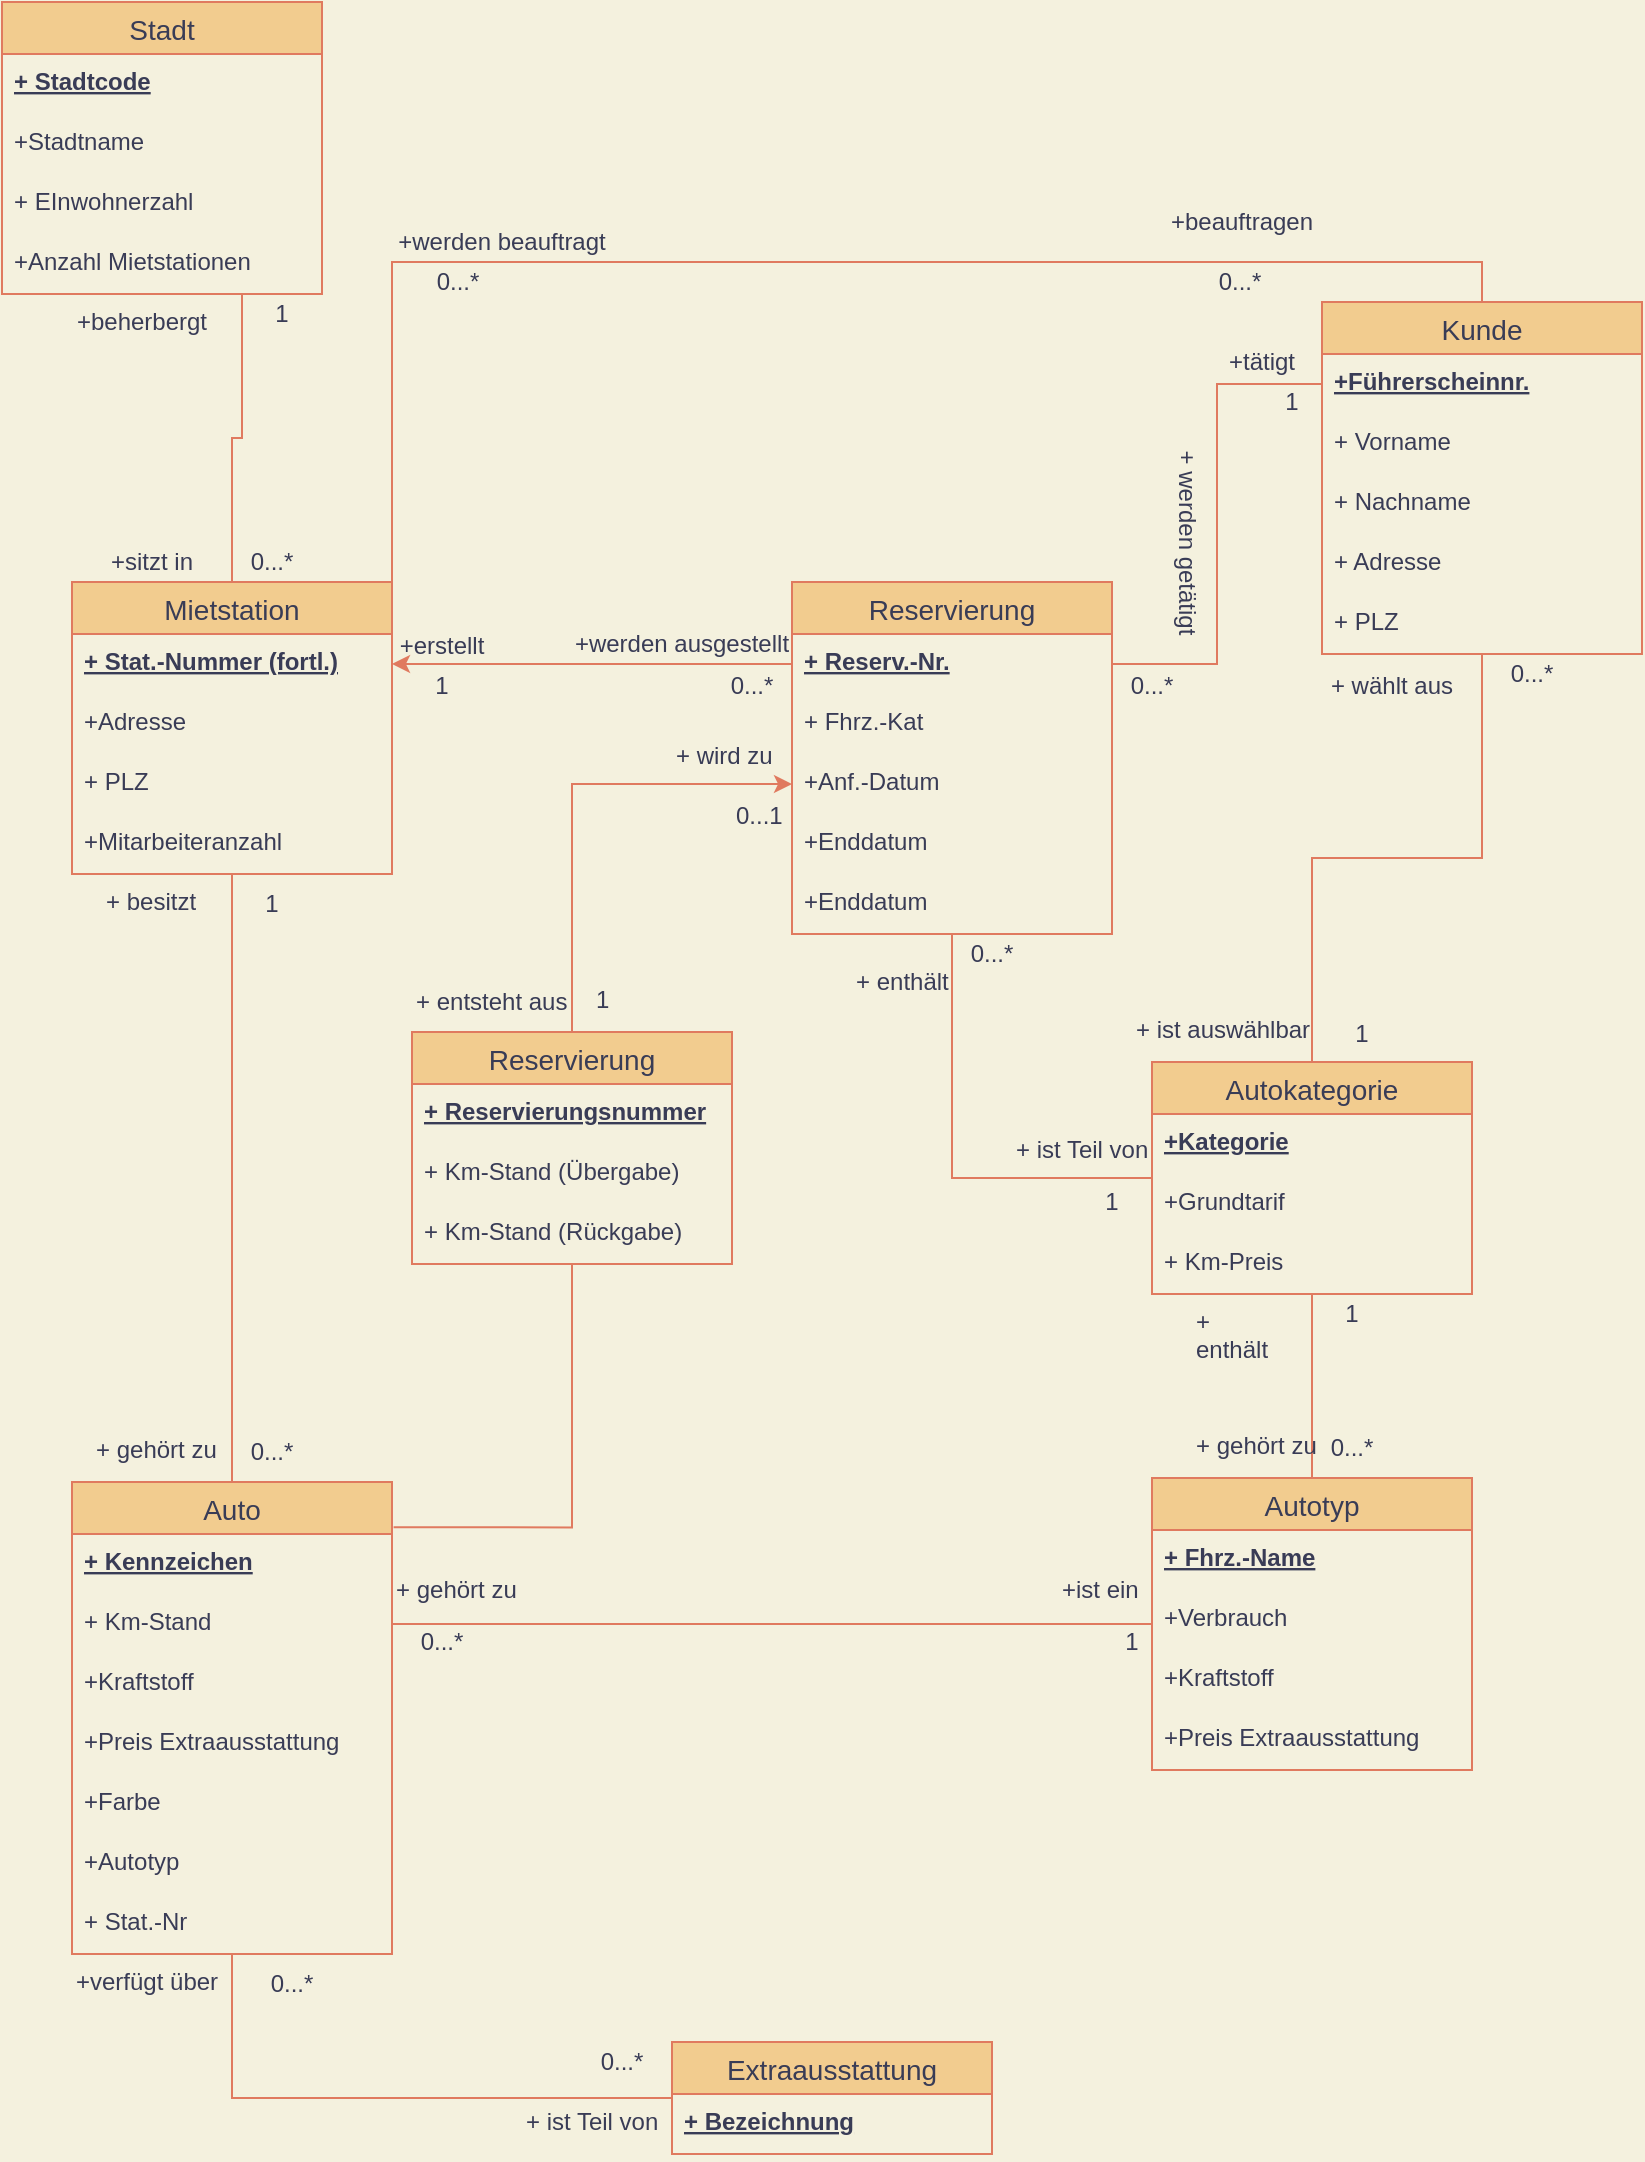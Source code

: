 <mxfile version="14.5.8" type="device"><diagram id="R2lEEEUBdFMjLlhIrx00" name="Page-1"><mxGraphModel dx="1038" dy="575" grid="1" gridSize="10" guides="1" tooltips="1" connect="1" arrows="1" fold="1" page="1" pageScale="1" pageWidth="850" pageHeight="1100" background="#F4F1DE" math="0" shadow="0" extFonts="Permanent Marker^https://fonts.googleapis.com/css?family=Permanent+Marker"><root><mxCell id="0"/><mxCell id="1" parent="0"/><mxCell id="0u0kXkqrHN-oKKxppgpf-33" style="edgeStyle=orthogonalEdgeStyle;rounded=0;orthogonalLoop=1;jettySize=auto;html=1;exitX=0.5;exitY=0;exitDx=0;exitDy=0;entryX=0.75;entryY=1;entryDx=0;entryDy=0;endArrow=none;endFill=0;labelBackgroundColor=#F4F1DE;strokeColor=#E07A5F;fontColor=#393C56;" edge="1" parent="1" source="5bx76Nel_p_gap1hCjr--10" target="5bx76Nel_p_gap1hCjr--18"><mxGeometry relative="1" as="geometry"/></mxCell><mxCell id="5bx76Nel_p_gap1hCjr--10" value="Mietstation" style="swimlane;fontStyle=0;childLayout=stackLayout;horizontal=1;startSize=26;horizontalStack=0;resizeParent=1;resizeParentMax=0;resizeLast=0;collapsible=1;marginBottom=0;align=center;fontSize=14;fillColor=#F2CC8F;strokeColor=#E07A5F;fontColor=#393C56;" parent="1" vertex="1"><mxGeometry x="50" y="300" width="160" height="146" as="geometry"/></mxCell><mxCell id="5bx76Nel_p_gap1hCjr--11" value="+ Stat.-Nummer (fortl.)" style="text;strokeColor=none;fillColor=none;spacingLeft=4;spacingRight=4;overflow=hidden;rotatable=0;points=[[0,0.5],[1,0.5]];portConstraint=eastwest;fontSize=12;fontStyle=5;fontColor=#393C56;" parent="5bx76Nel_p_gap1hCjr--10" vertex="1"><mxGeometry y="26" width="160" height="30" as="geometry"/></mxCell><mxCell id="5bx76Nel_p_gap1hCjr--12" value="+Adresse" style="text;strokeColor=none;fillColor=none;spacingLeft=4;spacingRight=4;overflow=hidden;rotatable=0;points=[[0,0.5],[1,0.5]];portConstraint=eastwest;fontSize=12;fontColor=#393C56;" parent="5bx76Nel_p_gap1hCjr--10" vertex="1"><mxGeometry y="56" width="160" height="30" as="geometry"/></mxCell><mxCell id="5bx76Nel_p_gap1hCjr--13" value="+ PLZ" style="text;strokeColor=none;fillColor=none;spacingLeft=4;spacingRight=4;overflow=hidden;rotatable=0;points=[[0,0.5],[1,0.5]];portConstraint=eastwest;fontSize=12;fontColor=#393C56;" parent="5bx76Nel_p_gap1hCjr--10" vertex="1"><mxGeometry y="86" width="160" height="30" as="geometry"/></mxCell><mxCell id="5bx76Nel_p_gap1hCjr--14" value="+Mitarbeiteranzahl" style="text;strokeColor=none;fillColor=none;spacingLeft=4;spacingRight=4;overflow=hidden;rotatable=0;points=[[0,0.5],[1,0.5]];portConstraint=eastwest;fontSize=12;fontColor=#393C56;" parent="5bx76Nel_p_gap1hCjr--10" vertex="1"><mxGeometry y="116" width="160" height="30" as="geometry"/></mxCell><mxCell id="5bx76Nel_p_gap1hCjr--18" value="Stadt" style="swimlane;fontStyle=0;childLayout=stackLayout;horizontal=1;startSize=26;horizontalStack=0;resizeParent=1;resizeParentMax=0;resizeLast=0;collapsible=1;marginBottom=0;align=center;fontSize=14;fillColor=#F2CC8F;strokeColor=#E07A5F;fontColor=#393C56;" parent="1" vertex="1"><mxGeometry x="15" y="10" width="160" height="146" as="geometry"/></mxCell><mxCell id="5bx76Nel_p_gap1hCjr--19" value="+ Stadtcode" style="text;strokeColor=none;fillColor=none;spacingLeft=4;spacingRight=4;overflow=hidden;rotatable=0;points=[[0,0.5],[1,0.5]];portConstraint=eastwest;fontSize=12;fontStyle=5;fontColor=#393C56;" parent="5bx76Nel_p_gap1hCjr--18" vertex="1"><mxGeometry y="26" width="160" height="30" as="geometry"/></mxCell><mxCell id="5bx76Nel_p_gap1hCjr--20" value="+Stadtname" style="text;strokeColor=none;fillColor=none;spacingLeft=4;spacingRight=4;overflow=hidden;rotatable=0;points=[[0,0.5],[1,0.5]];portConstraint=eastwest;fontSize=12;fontColor=#393C56;" parent="5bx76Nel_p_gap1hCjr--18" vertex="1"><mxGeometry y="56" width="160" height="30" as="geometry"/></mxCell><mxCell id="5bx76Nel_p_gap1hCjr--21" value="+ EInwohnerzahl" style="text;strokeColor=none;fillColor=none;spacingLeft=4;spacingRight=4;overflow=hidden;rotatable=0;points=[[0,0.5],[1,0.5]];portConstraint=eastwest;fontSize=12;fontColor=#393C56;" parent="5bx76Nel_p_gap1hCjr--18" vertex="1"><mxGeometry y="86" width="160" height="30" as="geometry"/></mxCell><mxCell id="5bx76Nel_p_gap1hCjr--22" value="+Anzahl Mietstationen" style="text;strokeColor=none;fillColor=none;spacingLeft=4;spacingRight=4;overflow=hidden;rotatable=0;points=[[0,0.5],[1,0.5]];portConstraint=eastwest;fontSize=12;fontColor=#393C56;" parent="5bx76Nel_p_gap1hCjr--18" vertex="1"><mxGeometry y="116" width="160" height="30" as="geometry"/></mxCell><mxCell id="5bx76Nel_p_gap1hCjr--26" value="+beherbergt" style="text;html=1;strokeColor=none;fillColor=none;align=center;verticalAlign=middle;whiteSpace=wrap;rounded=0;fontColor=#393C56;" parent="1" vertex="1"><mxGeometry x="45" y="160" width="80" height="20" as="geometry"/></mxCell><mxCell id="5bx76Nel_p_gap1hCjr--28" value="+sitzt in" style="text;html=1;strokeColor=none;fillColor=none;align=center;verticalAlign=middle;whiteSpace=wrap;rounded=0;fontColor=#393C56;" parent="1" vertex="1"><mxGeometry x="50" y="280" width="80" height="20" as="geometry"/></mxCell><mxCell id="5bx76Nel_p_gap1hCjr--30" value="0...*" style="text;html=1;strokeColor=none;fillColor=none;align=center;verticalAlign=middle;whiteSpace=wrap;rounded=0;fontColor=#393C56;" parent="1" vertex="1"><mxGeometry x="130" y="280" width="40" height="20" as="geometry"/></mxCell><mxCell id="5bx76Nel_p_gap1hCjr--31" value="1" style="text;html=1;strokeColor=none;fillColor=none;align=center;verticalAlign=middle;whiteSpace=wrap;rounded=0;fontColor=#393C56;" parent="1" vertex="1"><mxGeometry x="135" y="156" width="40" height="20" as="geometry"/></mxCell><mxCell id="5bx76Nel_p_gap1hCjr--46" style="edgeStyle=orthogonalEdgeStyle;rounded=0;orthogonalLoop=1;jettySize=auto;html=1;exitX=0;exitY=0.5;exitDx=0;exitDy=0;entryX=1;entryY=0.5;entryDx=0;entryDy=0;labelBackgroundColor=#F4F1DE;strokeColor=#E07A5F;fontColor=#393C56;" parent="1" source="5bx76Nel_p_gap1hCjr--34" target="5bx76Nel_p_gap1hCjr--11" edge="1"><mxGeometry relative="1" as="geometry"><mxPoint x="127" y="446" as="targetPoint"/></mxGeometry></mxCell><mxCell id="5bx76Nel_p_gap1hCjr--33" value="Reservierung" style="swimlane;fontStyle=0;childLayout=stackLayout;horizontal=1;startSize=26;horizontalStack=0;resizeParent=1;resizeParentMax=0;resizeLast=0;collapsible=1;marginBottom=0;align=center;fontSize=14;fillColor=#F2CC8F;strokeColor=#E07A5F;fontColor=#393C56;" parent="1" vertex="1"><mxGeometry x="410" y="300" width="160" height="176" as="geometry"/></mxCell><mxCell id="5bx76Nel_p_gap1hCjr--34" value="+ Reserv.-Nr." style="text;strokeColor=none;fillColor=none;spacingLeft=4;spacingRight=4;overflow=hidden;rotatable=0;points=[[0,0.5],[1,0.5]];portConstraint=eastwest;fontSize=12;fontStyle=5;fontColor=#393C56;" parent="5bx76Nel_p_gap1hCjr--33" vertex="1"><mxGeometry y="26" width="160" height="30" as="geometry"/></mxCell><mxCell id="5bx76Nel_p_gap1hCjr--35" value="+ Fhrz.-Kat" style="text;strokeColor=none;fillColor=none;spacingLeft=4;spacingRight=4;overflow=hidden;rotatable=0;points=[[0,0.5],[1,0.5]];portConstraint=eastwest;fontSize=12;fontColor=#393C56;" parent="5bx76Nel_p_gap1hCjr--33" vertex="1"><mxGeometry y="56" width="160" height="30" as="geometry"/></mxCell><mxCell id="5bx76Nel_p_gap1hCjr--36" value="+Anf.-Datum" style="text;strokeColor=none;fillColor=none;spacingLeft=4;spacingRight=4;overflow=hidden;rotatable=0;points=[[0,0.5],[1,0.5]];portConstraint=eastwest;fontSize=12;fontColor=#393C56;" parent="5bx76Nel_p_gap1hCjr--33" vertex="1"><mxGeometry y="86" width="160" height="30" as="geometry"/></mxCell><mxCell id="5bx76Nel_p_gap1hCjr--37" value="+Enddatum&#xA;" style="text;strokeColor=none;fillColor=none;spacingLeft=4;spacingRight=4;overflow=hidden;rotatable=0;points=[[0,0.5],[1,0.5]];portConstraint=eastwest;fontSize=12;fontColor=#393C56;" parent="5bx76Nel_p_gap1hCjr--33" vertex="1"><mxGeometry y="116" width="160" height="30" as="geometry"/></mxCell><mxCell id="5bx76Nel_p_gap1hCjr--38" value="+Enddatum&#xA;" style="text;strokeColor=none;fillColor=none;spacingLeft=4;spacingRight=4;overflow=hidden;rotatable=0;points=[[0,0.5],[1,0.5]];portConstraint=eastwest;fontSize=12;fontColor=#393C56;" parent="5bx76Nel_p_gap1hCjr--33" vertex="1"><mxGeometry y="146" width="160" height="30" as="geometry"/></mxCell><mxCell id="5bx76Nel_p_gap1hCjr--42" value="0...*" style="text;html=1;strokeColor=none;fillColor=none;align=center;verticalAlign=middle;whiteSpace=wrap;rounded=0;fontColor=#393C56;" parent="1" vertex="1"><mxGeometry x="370" y="342" width="40" height="20" as="geometry"/></mxCell><mxCell id="5bx76Nel_p_gap1hCjr--47" value="1" style="text;html=1;strokeColor=none;fillColor=none;align=center;verticalAlign=middle;whiteSpace=wrap;rounded=0;fontColor=#393C56;" parent="1" vertex="1"><mxGeometry x="220" y="342" width="30" height="20" as="geometry"/></mxCell><mxCell id="5bx76Nel_p_gap1hCjr--48" value="+erstellt" style="text;html=1;strokeColor=none;fillColor=none;align=center;verticalAlign=middle;whiteSpace=wrap;rounded=0;fontColor=#393C56;" parent="1" vertex="1"><mxGeometry x="210" y="322" width="50" height="20" as="geometry"/></mxCell><mxCell id="5bx76Nel_p_gap1hCjr--49" value="+werden ausgestellt" style="text;html=1;strokeColor=none;fillColor=none;align=center;verticalAlign=middle;whiteSpace=wrap;rounded=0;fontColor=#393C56;" parent="1" vertex="1"><mxGeometry x="300" y="320" width="110" height="22" as="geometry"/></mxCell><mxCell id="0u0kXkqrHN-oKKxppgpf-29" style="edgeStyle=orthogonalEdgeStyle;rounded=0;orthogonalLoop=1;jettySize=auto;html=1;exitX=0.5;exitY=0;exitDx=0;exitDy=0;entryX=1;entryY=0;entryDx=0;entryDy=0;endArrow=none;endFill=0;labelBackgroundColor=#F4F1DE;strokeColor=#E07A5F;fontColor=#393C56;" edge="1" parent="1" source="5bx76Nel_p_gap1hCjr--51" target="5bx76Nel_p_gap1hCjr--10"><mxGeometry relative="1" as="geometry"/></mxCell><mxCell id="5bx76Nel_p_gap1hCjr--51" value="Kunde" style="swimlane;fontStyle=0;childLayout=stackLayout;horizontal=1;startSize=26;horizontalStack=0;resizeParent=1;resizeParentMax=0;resizeLast=0;collapsible=1;marginBottom=0;align=center;fontSize=14;fillColor=#F2CC8F;strokeColor=#E07A5F;fontColor=#393C56;" parent="1" vertex="1"><mxGeometry x="675" y="160" width="160" height="176" as="geometry"/></mxCell><mxCell id="5bx76Nel_p_gap1hCjr--52" value="+Führerscheinnr." style="text;strokeColor=none;fillColor=none;spacingLeft=4;spacingRight=4;overflow=hidden;rotatable=0;points=[[0,0.5],[1,0.5]];portConstraint=eastwest;fontSize=12;fontStyle=5;fontColor=#393C56;" parent="5bx76Nel_p_gap1hCjr--51" vertex="1"><mxGeometry y="26" width="160" height="30" as="geometry"/></mxCell><mxCell id="5bx76Nel_p_gap1hCjr--53" value="+ Vorname" style="text;strokeColor=none;fillColor=none;spacingLeft=4;spacingRight=4;overflow=hidden;rotatable=0;points=[[0,0.5],[1,0.5]];portConstraint=eastwest;fontSize=12;fontColor=#393C56;" parent="5bx76Nel_p_gap1hCjr--51" vertex="1"><mxGeometry y="56" width="160" height="30" as="geometry"/></mxCell><mxCell id="5bx76Nel_p_gap1hCjr--54" value="+ Nachname" style="text;strokeColor=none;fillColor=none;spacingLeft=4;spacingRight=4;overflow=hidden;rotatable=0;points=[[0,0.5],[1,0.5]];portConstraint=eastwest;fontSize=12;fontColor=#393C56;" parent="5bx76Nel_p_gap1hCjr--51" vertex="1"><mxGeometry y="86" width="160" height="30" as="geometry"/></mxCell><mxCell id="5bx76Nel_p_gap1hCjr--55" value="+ Adresse" style="text;strokeColor=none;fillColor=none;spacingLeft=4;spacingRight=4;overflow=hidden;rotatable=0;points=[[0,0.5],[1,0.5]];portConstraint=eastwest;fontSize=12;fontColor=#393C56;" parent="5bx76Nel_p_gap1hCjr--51" vertex="1"><mxGeometry y="116" width="160" height="30" as="geometry"/></mxCell><mxCell id="5bx76Nel_p_gap1hCjr--56" value="+ PLZ" style="text;strokeColor=none;fillColor=none;spacingLeft=4;spacingRight=4;overflow=hidden;rotatable=0;points=[[0,0.5],[1,0.5]];portConstraint=eastwest;fontSize=12;fontColor=#393C56;" parent="5bx76Nel_p_gap1hCjr--51" vertex="1"><mxGeometry y="146" width="160" height="30" as="geometry"/></mxCell><mxCell id="5bx76Nel_p_gap1hCjr--57" style="edgeStyle=orthogonalEdgeStyle;rounded=0;orthogonalLoop=1;jettySize=auto;html=1;exitX=0;exitY=0.5;exitDx=0;exitDy=0;endArrow=none;endFill=0;labelBackgroundColor=#F4F1DE;strokeColor=#E07A5F;fontColor=#393C56;" parent="1" source="5bx76Nel_p_gap1hCjr--52" target="5bx76Nel_p_gap1hCjr--34" edge="1"><mxGeometry relative="1" as="geometry"/></mxCell><mxCell id="5bx76Nel_p_gap1hCjr--58" value="+tätigt" style="text;html=1;strokeColor=none;fillColor=none;align=center;verticalAlign=middle;whiteSpace=wrap;rounded=0;fontColor=#393C56;" parent="1" vertex="1"><mxGeometry x="620" y="180" width="50" height="20" as="geometry"/></mxCell><mxCell id="5bx76Nel_p_gap1hCjr--59" value="0...*" style="text;html=1;strokeColor=none;fillColor=none;align=center;verticalAlign=middle;whiteSpace=wrap;rounded=0;fontColor=#393C56;" parent="1" vertex="1"><mxGeometry x="570" y="342" width="40" height="20" as="geometry"/></mxCell><mxCell id="5bx76Nel_p_gap1hCjr--60" value="1" style="text;html=1;strokeColor=none;fillColor=none;align=center;verticalAlign=middle;whiteSpace=wrap;rounded=0;fontColor=#393C56;" parent="1" vertex="1"><mxGeometry x="645" y="200" width="30" height="20" as="geometry"/></mxCell><mxCell id="5bx76Nel_p_gap1hCjr--62" value="+ werden getätigt" style="text;html=1;strokeColor=none;fillColor=none;align=center;verticalAlign=middle;whiteSpace=wrap;rounded=0;rotation=90;fontColor=#393C56;" parent="1" vertex="1"><mxGeometry x="557.5" y="270" width="100" height="20" as="geometry"/></mxCell><mxCell id="5bx76Nel_p_gap1hCjr--65" value="+werden beauftragt" style="text;html=1;strokeColor=none;fillColor=none;align=center;verticalAlign=middle;whiteSpace=wrap;rounded=0;fontColor=#393C56;" parent="1" vertex="1"><mxGeometry x="210" y="120" width="110" height="20" as="geometry"/></mxCell><mxCell id="5bx76Nel_p_gap1hCjr--66" value="0...*" style="text;html=1;strokeColor=none;fillColor=none;align=center;verticalAlign=middle;whiteSpace=wrap;rounded=0;fontColor=#393C56;" parent="1" vertex="1"><mxGeometry x="222.5" y="140" width="40" height="20" as="geometry"/></mxCell><mxCell id="5bx76Nel_p_gap1hCjr--67" value="0...*" style="text;html=1;strokeColor=none;fillColor=none;align=center;verticalAlign=middle;whiteSpace=wrap;rounded=0;fontColor=#393C56;" parent="1" vertex="1"><mxGeometry x="613.75" y="140" width="40" height="20" as="geometry"/></mxCell><mxCell id="5bx76Nel_p_gap1hCjr--68" value="+beauftragen" style="text;html=1;strokeColor=none;fillColor=none;align=center;verticalAlign=middle;whiteSpace=wrap;rounded=0;fontColor=#393C56;" parent="1" vertex="1"><mxGeometry x="595" y="110" width="80" height="20" as="geometry"/></mxCell><mxCell id="5bx76Nel_p_gap1hCjr--78" style="edgeStyle=orthogonalEdgeStyle;rounded=0;orthogonalLoop=1;jettySize=auto;html=1;entryX=0.5;entryY=1;entryDx=0;entryDy=0;endArrow=none;endFill=0;labelBackgroundColor=#F4F1DE;strokeColor=#E07A5F;fontColor=#393C56;" parent="1" source="5bx76Nel_p_gap1hCjr--69" target="5bx76Nel_p_gap1hCjr--33" edge="1"><mxGeometry relative="1" as="geometry"/></mxCell><mxCell id="5bx76Nel_p_gap1hCjr--69" value="Autokategorie" style="swimlane;fontStyle=0;childLayout=stackLayout;horizontal=1;startSize=26;horizontalStack=0;resizeParent=1;resizeParentMax=0;resizeLast=0;collapsible=1;marginBottom=0;align=center;fontSize=14;fillColor=#F2CC8F;strokeColor=#E07A5F;fontColor=#393C56;" parent="1" vertex="1"><mxGeometry x="590" y="540" width="160" height="116" as="geometry"/></mxCell><mxCell id="5bx76Nel_p_gap1hCjr--70" value="+Kategorie" style="text;strokeColor=none;fillColor=none;spacingLeft=4;spacingRight=4;overflow=hidden;rotatable=0;points=[[0,0.5],[1,0.5]];portConstraint=eastwest;fontSize=12;fontStyle=5;fontColor=#393C56;" parent="5bx76Nel_p_gap1hCjr--69" vertex="1"><mxGeometry y="26" width="160" height="30" as="geometry"/></mxCell><mxCell id="5bx76Nel_p_gap1hCjr--71" value="+Grundtarif" style="text;strokeColor=none;fillColor=none;spacingLeft=4;spacingRight=4;overflow=hidden;rotatable=0;points=[[0,0.5],[1,0.5]];portConstraint=eastwest;fontSize=12;fontColor=#393C56;" parent="5bx76Nel_p_gap1hCjr--69" vertex="1"><mxGeometry y="56" width="160" height="30" as="geometry"/></mxCell><mxCell id="5bx76Nel_p_gap1hCjr--72" value="+ Km-Preis" style="text;strokeColor=none;fillColor=none;spacingLeft=4;spacingRight=4;overflow=hidden;rotatable=0;points=[[0,0.5],[1,0.5]];portConstraint=eastwest;fontSize=12;fontColor=#393C56;" parent="5bx76Nel_p_gap1hCjr--69" vertex="1"><mxGeometry y="86" width="160" height="30" as="geometry"/></mxCell><mxCell id="5bx76Nel_p_gap1hCjr--85" style="edgeStyle=orthogonalEdgeStyle;rounded=0;orthogonalLoop=1;jettySize=auto;html=1;exitX=0.5;exitY=0;exitDx=0;exitDy=0;entryX=0.5;entryY=1;entryDx=0;entryDy=0;endArrow=none;endFill=0;startArrow=none;startFill=0;labelBackgroundColor=#F4F1DE;strokeColor=#E07A5F;fontColor=#393C56;" parent="1" source="5bx76Nel_p_gap1hCjr--73" target="5bx76Nel_p_gap1hCjr--69" edge="1"><mxGeometry relative="1" as="geometry"/></mxCell><mxCell id="5bx76Nel_p_gap1hCjr--73" value="Autotyp" style="swimlane;fontStyle=0;childLayout=stackLayout;horizontal=1;startSize=26;horizontalStack=0;resizeParent=1;resizeParentMax=0;resizeLast=0;collapsible=1;marginBottom=0;align=center;fontSize=14;fillColor=#F2CC8F;strokeColor=#E07A5F;fontColor=#393C56;" parent="1" vertex="1"><mxGeometry x="590" y="748" width="160" height="146" as="geometry"/></mxCell><mxCell id="5bx76Nel_p_gap1hCjr--74" value="+ Fhrz.-Name" style="text;strokeColor=none;fillColor=none;spacingLeft=4;spacingRight=4;overflow=hidden;rotatable=0;points=[[0,0.5],[1,0.5]];portConstraint=eastwest;fontSize=12;fontStyle=5;fontColor=#393C56;" parent="5bx76Nel_p_gap1hCjr--73" vertex="1"><mxGeometry y="26" width="160" height="30" as="geometry"/></mxCell><mxCell id="5bx76Nel_p_gap1hCjr--75" value="+Verbrauch" style="text;strokeColor=none;fillColor=none;spacingLeft=4;spacingRight=4;overflow=hidden;rotatable=0;points=[[0,0.5],[1,0.5]];portConstraint=eastwest;fontSize=12;fontColor=#393C56;" parent="5bx76Nel_p_gap1hCjr--73" vertex="1"><mxGeometry y="56" width="160" height="30" as="geometry"/></mxCell><mxCell id="5bx76Nel_p_gap1hCjr--76" value="+Kraftstoff" style="text;strokeColor=none;fillColor=none;spacingLeft=4;spacingRight=4;overflow=hidden;rotatable=0;points=[[0,0.5],[1,0.5]];portConstraint=eastwest;fontSize=12;fontColor=#393C56;" parent="5bx76Nel_p_gap1hCjr--73" vertex="1"><mxGeometry y="86" width="160" height="30" as="geometry"/></mxCell><mxCell id="5bx76Nel_p_gap1hCjr--77" value="+Preis Extraausstattung" style="text;strokeColor=none;fillColor=none;spacingLeft=4;spacingRight=4;overflow=hidden;rotatable=0;points=[[0,0.5],[1,0.5]];portConstraint=eastwest;fontSize=12;fontColor=#393C56;" parent="5bx76Nel_p_gap1hCjr--73" vertex="1"><mxGeometry y="116" width="160" height="30" as="geometry"/></mxCell><mxCell id="5bx76Nel_p_gap1hCjr--80" style="edgeStyle=orthogonalEdgeStyle;rounded=0;orthogonalLoop=1;jettySize=auto;html=1;entryX=0.5;entryY=1;entryDx=0;entryDy=0;endArrow=none;endFill=0;labelBackgroundColor=#F4F1DE;strokeColor=#E07A5F;fontColor=#393C56;" parent="1" source="5bx76Nel_p_gap1hCjr--69" target="5bx76Nel_p_gap1hCjr--51" edge="1"><mxGeometry relative="1" as="geometry"/></mxCell><mxCell id="5bx76Nel_p_gap1hCjr--81" value="+ wählt aus" style="text;html=1;strokeColor=none;fillColor=none;align=center;verticalAlign=middle;whiteSpace=wrap;rounded=0;fontColor=#393C56;" parent="1" vertex="1"><mxGeometry x="675" y="342" width="70" height="20" as="geometry"/></mxCell><mxCell id="5bx76Nel_p_gap1hCjr--82" value="1" style="text;html=1;strokeColor=none;fillColor=none;align=center;verticalAlign=middle;whiteSpace=wrap;rounded=0;fontColor=#393C56;" parent="1" vertex="1"><mxGeometry x="675" y="516" width="40" height="20" as="geometry"/></mxCell><mxCell id="5bx76Nel_p_gap1hCjr--83" value="+ ist auswählbar" style="text;whiteSpace=wrap;html=1;fontColor=#393C56;" parent="1" vertex="1"><mxGeometry x="580" y="510" width="90" height="30" as="geometry"/></mxCell><mxCell id="5bx76Nel_p_gap1hCjr--84" value="0...*" style="text;html=1;strokeColor=none;fillColor=none;align=center;verticalAlign=middle;whiteSpace=wrap;rounded=0;fontColor=#393C56;" parent="1" vertex="1"><mxGeometry x="760" y="336" width="40" height="20" as="geometry"/></mxCell><mxCell id="5bx76Nel_p_gap1hCjr--86" value="+ besitzt" style="text;whiteSpace=wrap;html=1;fontColor=#393C56;" parent="1" vertex="1"><mxGeometry x="65" y="446" width="60" height="30" as="geometry"/></mxCell><mxCell id="5bx76Nel_p_gap1hCjr--88" value="+ ist Teil von" style="text;whiteSpace=wrap;html=1;fontColor=#393C56;" parent="1" vertex="1"><mxGeometry x="520" y="570" width="70" height="30" as="geometry"/></mxCell><mxCell id="5bx76Nel_p_gap1hCjr--90" value="1" style="text;html=1;strokeColor=none;fillColor=none;align=center;verticalAlign=middle;whiteSpace=wrap;rounded=0;fontColor=#393C56;" parent="1" vertex="1"><mxGeometry x="550" y="600" width="40" height="20" as="geometry"/></mxCell><mxCell id="5bx76Nel_p_gap1hCjr--91" value="0...*" style="text;html=1;strokeColor=none;fillColor=none;align=center;verticalAlign=middle;whiteSpace=wrap;rounded=0;fontColor=#393C56;" parent="1" vertex="1"><mxGeometry x="490" y="476" width="40" height="20" as="geometry"/></mxCell><mxCell id="5bx76Nel_p_gap1hCjr--97" style="edgeStyle=orthogonalEdgeStyle;rounded=0;orthogonalLoop=1;jettySize=auto;html=1;startArrow=none;startFill=0;endArrow=none;endFill=0;labelBackgroundColor=#F4F1DE;strokeColor=#E07A5F;fontColor=#393C56;" parent="1" source="5bx76Nel_p_gap1hCjr--92" target="5bx76Nel_p_gap1hCjr--98" edge="1"><mxGeometry relative="1" as="geometry"/></mxCell><mxCell id="5bx76Nel_p_gap1hCjr--92" value="Extraausstattung" style="swimlane;fontStyle=0;childLayout=stackLayout;horizontal=1;startSize=26;horizontalStack=0;resizeParent=1;resizeParentMax=0;resizeLast=0;collapsible=1;marginBottom=0;align=center;fontSize=14;fillColor=#F2CC8F;strokeColor=#E07A5F;fontColor=#393C56;" parent="1" vertex="1"><mxGeometry x="350" y="1030" width="160" height="56" as="geometry"/></mxCell><mxCell id="5bx76Nel_p_gap1hCjr--93" value="+ Bezeichnung" style="text;strokeColor=none;fillColor=none;spacingLeft=4;spacingRight=4;overflow=hidden;rotatable=0;points=[[0,0.5],[1,0.5]];portConstraint=eastwest;fontSize=12;fontStyle=5;fontColor=#393C56;" parent="5bx76Nel_p_gap1hCjr--92" vertex="1"><mxGeometry y="26" width="160" height="30" as="geometry"/></mxCell><mxCell id="5bx76Nel_p_gap1hCjr--103" style="edgeStyle=orthogonalEdgeStyle;rounded=0;orthogonalLoop=1;jettySize=auto;html=1;exitX=0.5;exitY=0;exitDx=0;exitDy=0;startArrow=none;startFill=0;endArrow=none;endFill=0;labelBackgroundColor=#F4F1DE;strokeColor=#E07A5F;fontColor=#393C56;" parent="1" source="5bx76Nel_p_gap1hCjr--98" target="5bx76Nel_p_gap1hCjr--10" edge="1"><mxGeometry relative="1" as="geometry"/></mxCell><mxCell id="5bx76Nel_p_gap1hCjr--98" value="Auto" style="swimlane;fontStyle=0;childLayout=stackLayout;horizontal=1;startSize=26;horizontalStack=0;resizeParent=1;resizeParentMax=0;resizeLast=0;collapsible=1;marginBottom=0;align=center;fontSize=14;fillColor=#F2CC8F;strokeColor=#E07A5F;fontColor=#393C56;" parent="1" vertex="1"><mxGeometry x="50" y="750" width="160" height="236" as="geometry"/></mxCell><mxCell id="5bx76Nel_p_gap1hCjr--99" value="+ Kennzeichen" style="text;strokeColor=none;fillColor=none;spacingLeft=4;spacingRight=4;overflow=hidden;rotatable=0;points=[[0,0.5],[1,0.5]];portConstraint=eastwest;fontSize=12;fontStyle=5;fontColor=#393C56;" parent="5bx76Nel_p_gap1hCjr--98" vertex="1"><mxGeometry y="26" width="160" height="30" as="geometry"/></mxCell><mxCell id="5bx76Nel_p_gap1hCjr--100" value="+ Km-Stand" style="text;strokeColor=none;fillColor=none;spacingLeft=4;spacingRight=4;overflow=hidden;rotatable=0;points=[[0,0.5],[1,0.5]];portConstraint=eastwest;fontSize=12;fontColor=#393C56;" parent="5bx76Nel_p_gap1hCjr--98" vertex="1"><mxGeometry y="56" width="160" height="30" as="geometry"/></mxCell><mxCell id="5bx76Nel_p_gap1hCjr--101" value="+Kraftstoff" style="text;strokeColor=none;fillColor=none;spacingLeft=4;spacingRight=4;overflow=hidden;rotatable=0;points=[[0,0.5],[1,0.5]];portConstraint=eastwest;fontSize=12;fontColor=#393C56;" parent="5bx76Nel_p_gap1hCjr--98" vertex="1"><mxGeometry y="86" width="160" height="30" as="geometry"/></mxCell><mxCell id="5bx76Nel_p_gap1hCjr--102" value="+Preis Extraausstattung" style="text;strokeColor=none;fillColor=none;spacingLeft=4;spacingRight=4;overflow=hidden;rotatable=0;points=[[0,0.5],[1,0.5]];portConstraint=eastwest;fontSize=12;fontColor=#393C56;" parent="5bx76Nel_p_gap1hCjr--98" vertex="1"><mxGeometry y="116" width="160" height="30" as="geometry"/></mxCell><mxCell id="0u0kXkqrHN-oKKxppgpf-24" value="+Farbe" style="text;strokeColor=none;fillColor=none;spacingLeft=4;spacingRight=4;overflow=hidden;rotatable=0;points=[[0,0.5],[1,0.5]];portConstraint=eastwest;fontSize=12;fontColor=#393C56;" vertex="1" parent="5bx76Nel_p_gap1hCjr--98"><mxGeometry y="146" width="160" height="30" as="geometry"/></mxCell><mxCell id="0u0kXkqrHN-oKKxppgpf-25" value="+Autotyp&#xA;" style="text;strokeColor=none;fillColor=none;spacingLeft=4;spacingRight=4;overflow=hidden;rotatable=0;points=[[0,0.5],[1,0.5]];portConstraint=eastwest;fontSize=12;fontColor=#393C56;" vertex="1" parent="5bx76Nel_p_gap1hCjr--98"><mxGeometry y="176" width="160" height="30" as="geometry"/></mxCell><mxCell id="0u0kXkqrHN-oKKxppgpf-26" value="+ Stat.-Nr" style="text;strokeColor=none;fillColor=none;spacingLeft=4;spacingRight=4;overflow=hidden;rotatable=0;points=[[0,0.5],[1,0.5]];portConstraint=eastwest;fontSize=12;fontColor=#393C56;" vertex="1" parent="5bx76Nel_p_gap1hCjr--98"><mxGeometry y="206" width="160" height="30" as="geometry"/></mxCell><mxCell id="5bx76Nel_p_gap1hCjr--104" value="+ enthält" style="text;whiteSpace=wrap;html=1;fontColor=#393C56;" parent="1" vertex="1"><mxGeometry x="440" y="486" width="60" height="30" as="geometry"/></mxCell><mxCell id="5bx76Nel_p_gap1hCjr--105" value="+ gehört zu" style="text;whiteSpace=wrap;html=1;fontColor=#393C56;" parent="1" vertex="1"><mxGeometry x="60" y="720" width="65" height="30" as="geometry"/></mxCell><mxCell id="5bx76Nel_p_gap1hCjr--106" value="0...*" style="text;html=1;strokeColor=none;fillColor=none;align=center;verticalAlign=middle;whiteSpace=wrap;rounded=0;fontColor=#393C56;" parent="1" vertex="1"><mxGeometry x="130" y="725" width="40" height="20" as="geometry"/></mxCell><mxCell id="5bx76Nel_p_gap1hCjr--107" value="1" style="text;html=1;strokeColor=none;fillColor=none;align=center;verticalAlign=middle;whiteSpace=wrap;rounded=0;fontColor=#393C56;" parent="1" vertex="1"><mxGeometry x="135" y="451" width="30" height="20" as="geometry"/></mxCell><mxCell id="5bx76Nel_p_gap1hCjr--108" value="&lt;div&gt;+verfügt über&lt;/div&gt;&lt;div&gt;&lt;br&gt;&lt;/div&gt;" style="text;whiteSpace=wrap;html=1;fontColor=#393C56;" parent="1" vertex="1"><mxGeometry x="50" y="986" width="90" height="30" as="geometry"/></mxCell><mxCell id="5bx76Nel_p_gap1hCjr--109" value="&lt;div&gt;+ ist Teil von&lt;/div&gt;" style="text;whiteSpace=wrap;html=1;fontColor=#393C56;" parent="1" vertex="1"><mxGeometry x="275" y="1056" width="70" height="30" as="geometry"/></mxCell><mxCell id="0u0kXkqrHN-oKKxppgpf-1" style="edgeStyle=orthogonalEdgeStyle;rounded=0;orthogonalLoop=1;jettySize=auto;html=1;exitX=1;exitY=0.5;exitDx=0;exitDy=0;endArrow=none;endFill=0;labelBackgroundColor=#F4F1DE;strokeColor=#E07A5F;fontColor=#393C56;" edge="1" parent="1" source="5bx76Nel_p_gap1hCjr--100" target="5bx76Nel_p_gap1hCjr--73"><mxGeometry relative="1" as="geometry"/></mxCell><mxCell id="0u0kXkqrHN-oKKxppgpf-2" value="+ gehört zu" style="text;whiteSpace=wrap;html=1;fontColor=#393C56;" vertex="1" parent="1"><mxGeometry x="210" y="790" width="65" height="30" as="geometry"/></mxCell><mxCell id="0u0kXkqrHN-oKKxppgpf-4" value="1" style="text;html=1;strokeColor=none;fillColor=none;align=center;verticalAlign=middle;whiteSpace=wrap;rounded=0;fontColor=#393C56;" vertex="1" parent="1"><mxGeometry x="570" y="820" width="20" height="20" as="geometry"/></mxCell><mxCell id="0u0kXkqrHN-oKKxppgpf-5" value="+ist ein " style="text;whiteSpace=wrap;html=1;fontColor=#393C56;" vertex="1" parent="1"><mxGeometry x="542.5" y="790" width="47.5" height="30" as="geometry"/></mxCell><mxCell id="0u0kXkqrHN-oKKxppgpf-6" value="+ gehört zu" style="text;whiteSpace=wrap;html=1;fontColor=#393C56;" vertex="1" parent="1"><mxGeometry x="610" y="718" width="65" height="30" as="geometry"/></mxCell><mxCell id="0u0kXkqrHN-oKKxppgpf-7" value="+ enthält" style="text;whiteSpace=wrap;html=1;fontColor=#393C56;" vertex="1" parent="1"><mxGeometry x="610" y="656" width="47.5" height="30" as="geometry"/></mxCell><mxCell id="0u0kXkqrHN-oKKxppgpf-8" value="+ entsteht aus" style="text;whiteSpace=wrap;html=1;fontColor=#393C56;" vertex="1" parent="1"><mxGeometry x="220" y="496" width="78.75" height="30" as="geometry"/></mxCell><mxCell id="0u0kXkqrHN-oKKxppgpf-9" value="0...*" style="text;html=1;strokeColor=none;fillColor=none;align=center;verticalAlign=middle;whiteSpace=wrap;rounded=0;fontColor=#393C56;" vertex="1" parent="1"><mxGeometry x="670" y="723" width="40" height="20" as="geometry"/></mxCell><mxCell id="0u0kXkqrHN-oKKxppgpf-10" value="1" style="text;html=1;strokeColor=none;fillColor=none;align=center;verticalAlign=middle;whiteSpace=wrap;rounded=0;fontColor=#393C56;" vertex="1" parent="1"><mxGeometry x="670" y="656" width="40" height="20" as="geometry"/></mxCell><mxCell id="0u0kXkqrHN-oKKxppgpf-11" value="0...*" style="text;html=1;strokeColor=none;fillColor=none;align=center;verticalAlign=middle;whiteSpace=wrap;rounded=0;fontColor=#393C56;" vertex="1" parent="1"><mxGeometry x="305" y="1030" width="40" height="20" as="geometry"/></mxCell><mxCell id="0u0kXkqrHN-oKKxppgpf-12" value="0...*" style="text;html=1;strokeColor=none;fillColor=none;align=center;verticalAlign=middle;whiteSpace=wrap;rounded=0;fontColor=#393C56;" vertex="1" parent="1"><mxGeometry x="140" y="991" width="40" height="20" as="geometry"/></mxCell><mxCell id="0u0kXkqrHN-oKKxppgpf-18" style="edgeStyle=orthogonalEdgeStyle;rounded=0;orthogonalLoop=1;jettySize=auto;html=1;exitX=0.5;exitY=0;exitDx=0;exitDy=0;entryX=0;entryY=0.5;entryDx=0;entryDy=0;endArrow=classic;endFill=1;labelBackgroundColor=#F4F1DE;strokeColor=#E07A5F;fontColor=#393C56;" edge="1" parent="1" source="0u0kXkqrHN-oKKxppgpf-13" target="5bx76Nel_p_gap1hCjr--36"><mxGeometry relative="1" as="geometry"/></mxCell><mxCell id="0u0kXkqrHN-oKKxppgpf-23" style="edgeStyle=orthogonalEdgeStyle;rounded=0;orthogonalLoop=1;jettySize=auto;html=1;exitX=0.5;exitY=1;exitDx=0;exitDy=0;entryX=1.005;entryY=0.096;entryDx=0;entryDy=0;entryPerimeter=0;endArrow=none;endFill=0;labelBackgroundColor=#F4F1DE;strokeColor=#E07A5F;fontColor=#393C56;" edge="1" parent="1" source="0u0kXkqrHN-oKKxppgpf-13" target="5bx76Nel_p_gap1hCjr--98"><mxGeometry relative="1" as="geometry"/></mxCell><mxCell id="0u0kXkqrHN-oKKxppgpf-13" value="Reservierung" style="swimlane;fontStyle=0;childLayout=stackLayout;horizontal=1;startSize=26;horizontalStack=0;resizeParent=1;resizeParentMax=0;resizeLast=0;collapsible=1;marginBottom=0;align=center;fontSize=14;fillColor=#F2CC8F;strokeColor=#E07A5F;fontColor=#393C56;" vertex="1" parent="1"><mxGeometry x="220" y="525" width="160" height="116" as="geometry"/></mxCell><mxCell id="0u0kXkqrHN-oKKxppgpf-14" value="+ Reservierungsnummer" style="text;strokeColor=none;fillColor=none;spacingLeft=4;spacingRight=4;overflow=hidden;rotatable=0;points=[[0,0.5],[1,0.5]];portConstraint=eastwest;fontSize=12;fontStyle=5;fontColor=#393C56;" vertex="1" parent="0u0kXkqrHN-oKKxppgpf-13"><mxGeometry y="26" width="160" height="30" as="geometry"/></mxCell><mxCell id="0u0kXkqrHN-oKKxppgpf-15" value="+ Km-Stand (Übergabe)" style="text;strokeColor=none;fillColor=none;spacingLeft=4;spacingRight=4;overflow=hidden;rotatable=0;points=[[0,0.5],[1,0.5]];portConstraint=eastwest;fontSize=12;fontColor=#393C56;" vertex="1" parent="0u0kXkqrHN-oKKxppgpf-13"><mxGeometry y="56" width="160" height="30" as="geometry"/></mxCell><mxCell id="0u0kXkqrHN-oKKxppgpf-16" value="+ Km-Stand (Rückgabe)" style="text;strokeColor=none;fillColor=none;spacingLeft=4;spacingRight=4;overflow=hidden;rotatable=0;points=[[0,0.5],[1,0.5]];portConstraint=eastwest;fontSize=12;fontColor=#393C56;" vertex="1" parent="0u0kXkqrHN-oKKxppgpf-13"><mxGeometry y="86" width="160" height="30" as="geometry"/></mxCell><mxCell id="0u0kXkqrHN-oKKxppgpf-19" value="1" style="text;whiteSpace=wrap;html=1;fontColor=#393C56;" vertex="1" parent="1"><mxGeometry x="310" y="495" width="20" height="30" as="geometry"/></mxCell><mxCell id="0u0kXkqrHN-oKKxppgpf-20" value="+ wird zu" style="text;whiteSpace=wrap;html=1;fontColor=#393C56;" vertex="1" parent="1"><mxGeometry x="350" y="373" width="60" height="30" as="geometry"/></mxCell><mxCell id="0u0kXkqrHN-oKKxppgpf-21" value="0...1" style="text;whiteSpace=wrap;html=1;fontColor=#393C56;" vertex="1" parent="1"><mxGeometry x="380" y="403" width="30" height="30" as="geometry"/></mxCell><mxCell id="0u0kXkqrHN-oKKxppgpf-22" value="0...*" style="text;html=1;strokeColor=none;fillColor=none;align=center;verticalAlign=middle;whiteSpace=wrap;rounded=0;fontColor=#393C56;" vertex="1" parent="1"><mxGeometry x="215" y="820" width="40" height="20" as="geometry"/></mxCell></root></mxGraphModel></diagram></mxfile>